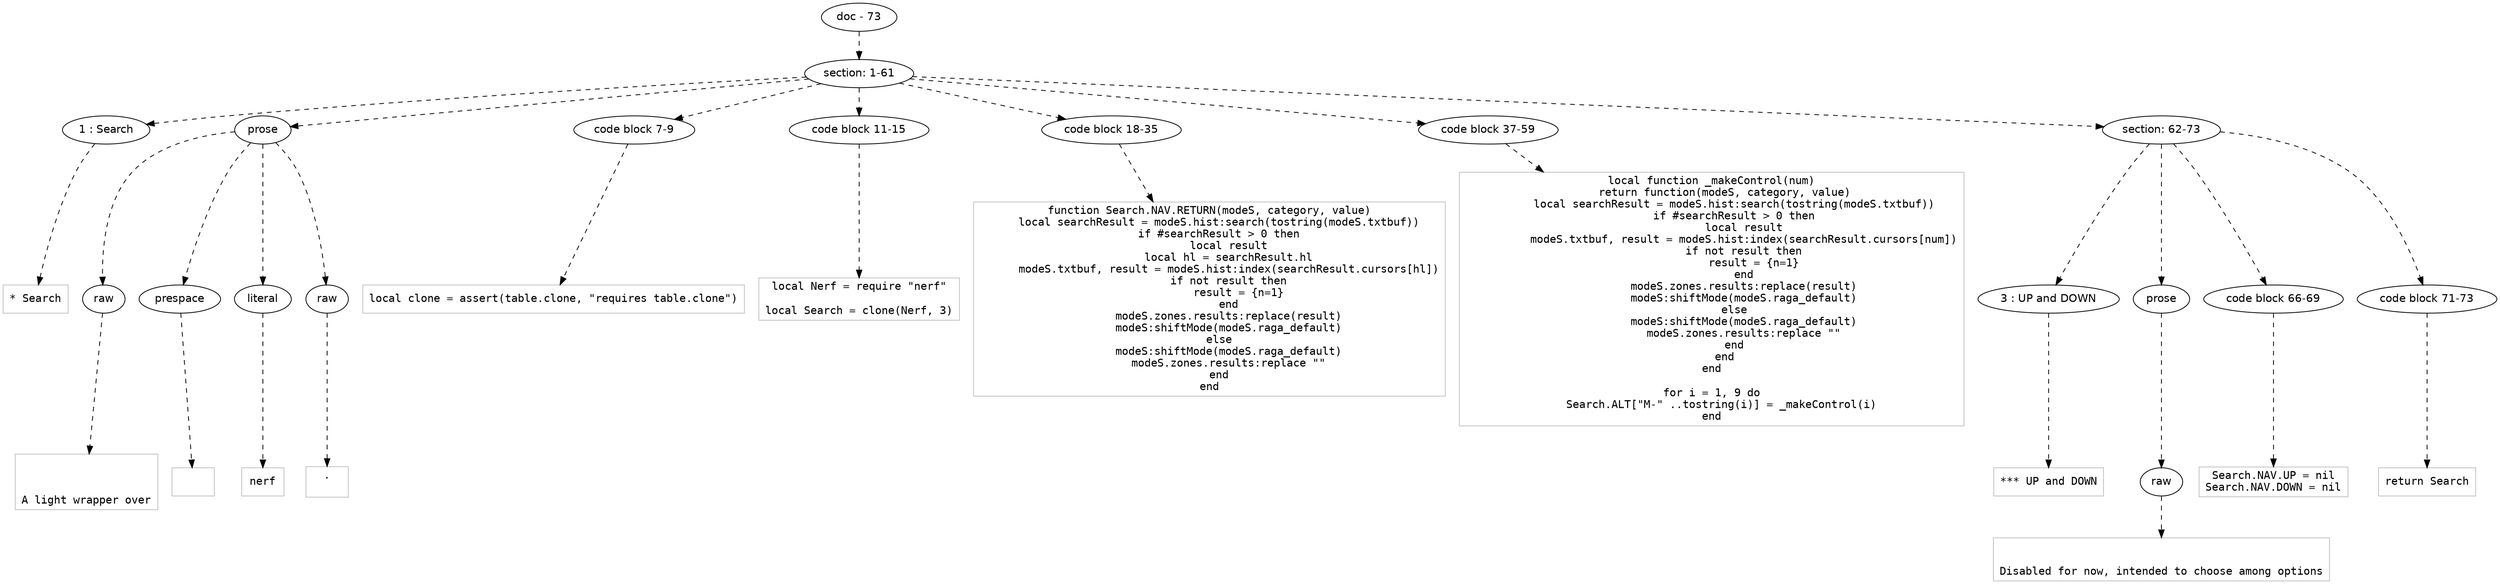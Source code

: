 digraph lpegNode {

node [fontname=Helvetica]
edge [style=dashed]

doc_0 [label="doc - 73"]


doc_0 -> { section_1}
{rank=same; section_1}

section_1 [label="section: 1-61"]


// END RANK doc_0

section_1 -> { header_2 prose_3 codeblock_4 codeblock_5 codeblock_6 codeblock_7 section_8}
{rank=same; header_2 prose_3 codeblock_4 codeblock_5 codeblock_6 codeblock_7 section_8}

header_2 [label="1 : Search"]

prose_3 [label="prose"]

codeblock_4 [label="code block 7-9"]

codeblock_5 [label="code block 11-15"]

codeblock_6 [label="code block 18-35"]

codeblock_7 [label="code block 37-59"]

section_8 [label="section: 62-73"]


// END RANK section_1

header_2 -> leaf_9
leaf_9  [color=Gray,shape=rectangle,fontname=Inconsolata,label="* Search"]
// END RANK header_2

prose_3 -> { raw_10 prespace_11 literal_12 raw_13}
{rank=same; raw_10 prespace_11 literal_12 raw_13}

raw_10 [label="raw"]

prespace_11 [label="prespace"]

literal_12 [label="literal"]

raw_13 [label="raw"]


// END RANK prose_3

raw_10 -> leaf_14
leaf_14  [color=Gray,shape=rectangle,fontname=Inconsolata,label="


A light wrapper over"]
// END RANK raw_10

prespace_11 -> leaf_15
leaf_15  [color=Gray,shape=rectangle,fontname=Inconsolata,label=" "]
// END RANK prespace_11

literal_12 -> leaf_16
leaf_16  [color=Gray,shape=rectangle,fontname=Inconsolata,label="nerf"]
// END RANK literal_12

raw_13 -> leaf_17
leaf_17  [color=Gray,shape=rectangle,fontname=Inconsolata,label=".

"]
// END RANK raw_13

codeblock_4 -> leaf_18
leaf_18  [color=Gray,shape=rectangle,fontname=Inconsolata,label="local clone = assert(table.clone, \"requires table.clone\")"]
// END RANK codeblock_4

codeblock_5 -> leaf_19
leaf_19  [color=Gray,shape=rectangle,fontname=Inconsolata,label="local Nerf = require \"nerf\"

local Search = clone(Nerf, 3)"]
// END RANK codeblock_5

codeblock_6 -> leaf_20
leaf_20  [color=Gray,shape=rectangle,fontname=Inconsolata,label="function Search.NAV.RETURN(modeS, category, value)
   local searchResult = modeS.hist:search(tostring(modeS.txtbuf))
   if #searchResult > 0 then
      local result
      local hl = searchResult.hl
      modeS.txtbuf, result = modeS.hist:index(searchResult.cursors[hl])
      if not result then
         result = {n=1}
      end
      modeS.zones.results:replace(result)
      modeS:shiftMode(modeS.raga_default)
   else
      modeS:shiftMode(modeS.raga_default)
      modeS.zones.results:replace \"\"
   end
end"]
// END RANK codeblock_6

codeblock_7 -> leaf_21
leaf_21  [color=Gray,shape=rectangle,fontname=Inconsolata,label="local function _makeControl(num)
    return function(modeS, category, value)
       local searchResult = modeS.hist:search(tostring(modeS.txtbuf))
       if #searchResult > 0 then
          local result
          modeS.txtbuf, result = modeS.hist:index(searchResult.cursors[num])
          if not result then
             result = {n=1}
          end
          modeS.zones.results:replace(result)
          modeS:shiftMode(modeS.raga_default)
       else
          modeS:shiftMode(modeS.raga_default)
          modeS.zones.results:replace \"\"
       end
    end
end

for i = 1, 9 do
   Search.ALT[\"M-\" ..tostring(i)] = _makeControl(i)
end"]
// END RANK codeblock_7

section_8 -> { header_22 prose_23 codeblock_24 codeblock_25}
{rank=same; header_22 prose_23 codeblock_24 codeblock_25}

header_22 [label="3 : UP and DOWN"]

prose_23 [label="prose"]

codeblock_24 [label="code block 66-69"]

codeblock_25 [label="code block 71-73"]


// END RANK section_8

header_22 -> leaf_26
leaf_26  [color=Gray,shape=rectangle,fontname=Inconsolata,label="*** UP and DOWN"]
// END RANK header_22

prose_23 -> { raw_27}
{rank=same; raw_27}

raw_27 [label="raw"]


// END RANK prose_23

raw_27 -> leaf_28
leaf_28  [color=Gray,shape=rectangle,fontname=Inconsolata,label="

Disabled for now, intended to choose among options
"]
// END RANK raw_27

codeblock_24 -> leaf_29
leaf_29  [color=Gray,shape=rectangle,fontname=Inconsolata,label="Search.NAV.UP = nil
Search.NAV.DOWN = nil"]
// END RANK codeblock_24

codeblock_25 -> leaf_30
leaf_30  [color=Gray,shape=rectangle,fontname=Inconsolata,label="return Search"]
// END RANK codeblock_25


}
